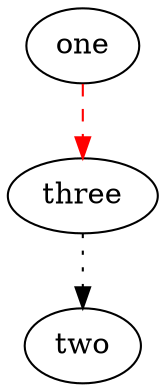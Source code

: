 digraph  {
	
	n1[label="one"];
	n2[label="three"];
	n3[label="two"];
	n1->n2[color="red",style="dashed"];
	n2->n3[style="dotted"];
	
}
